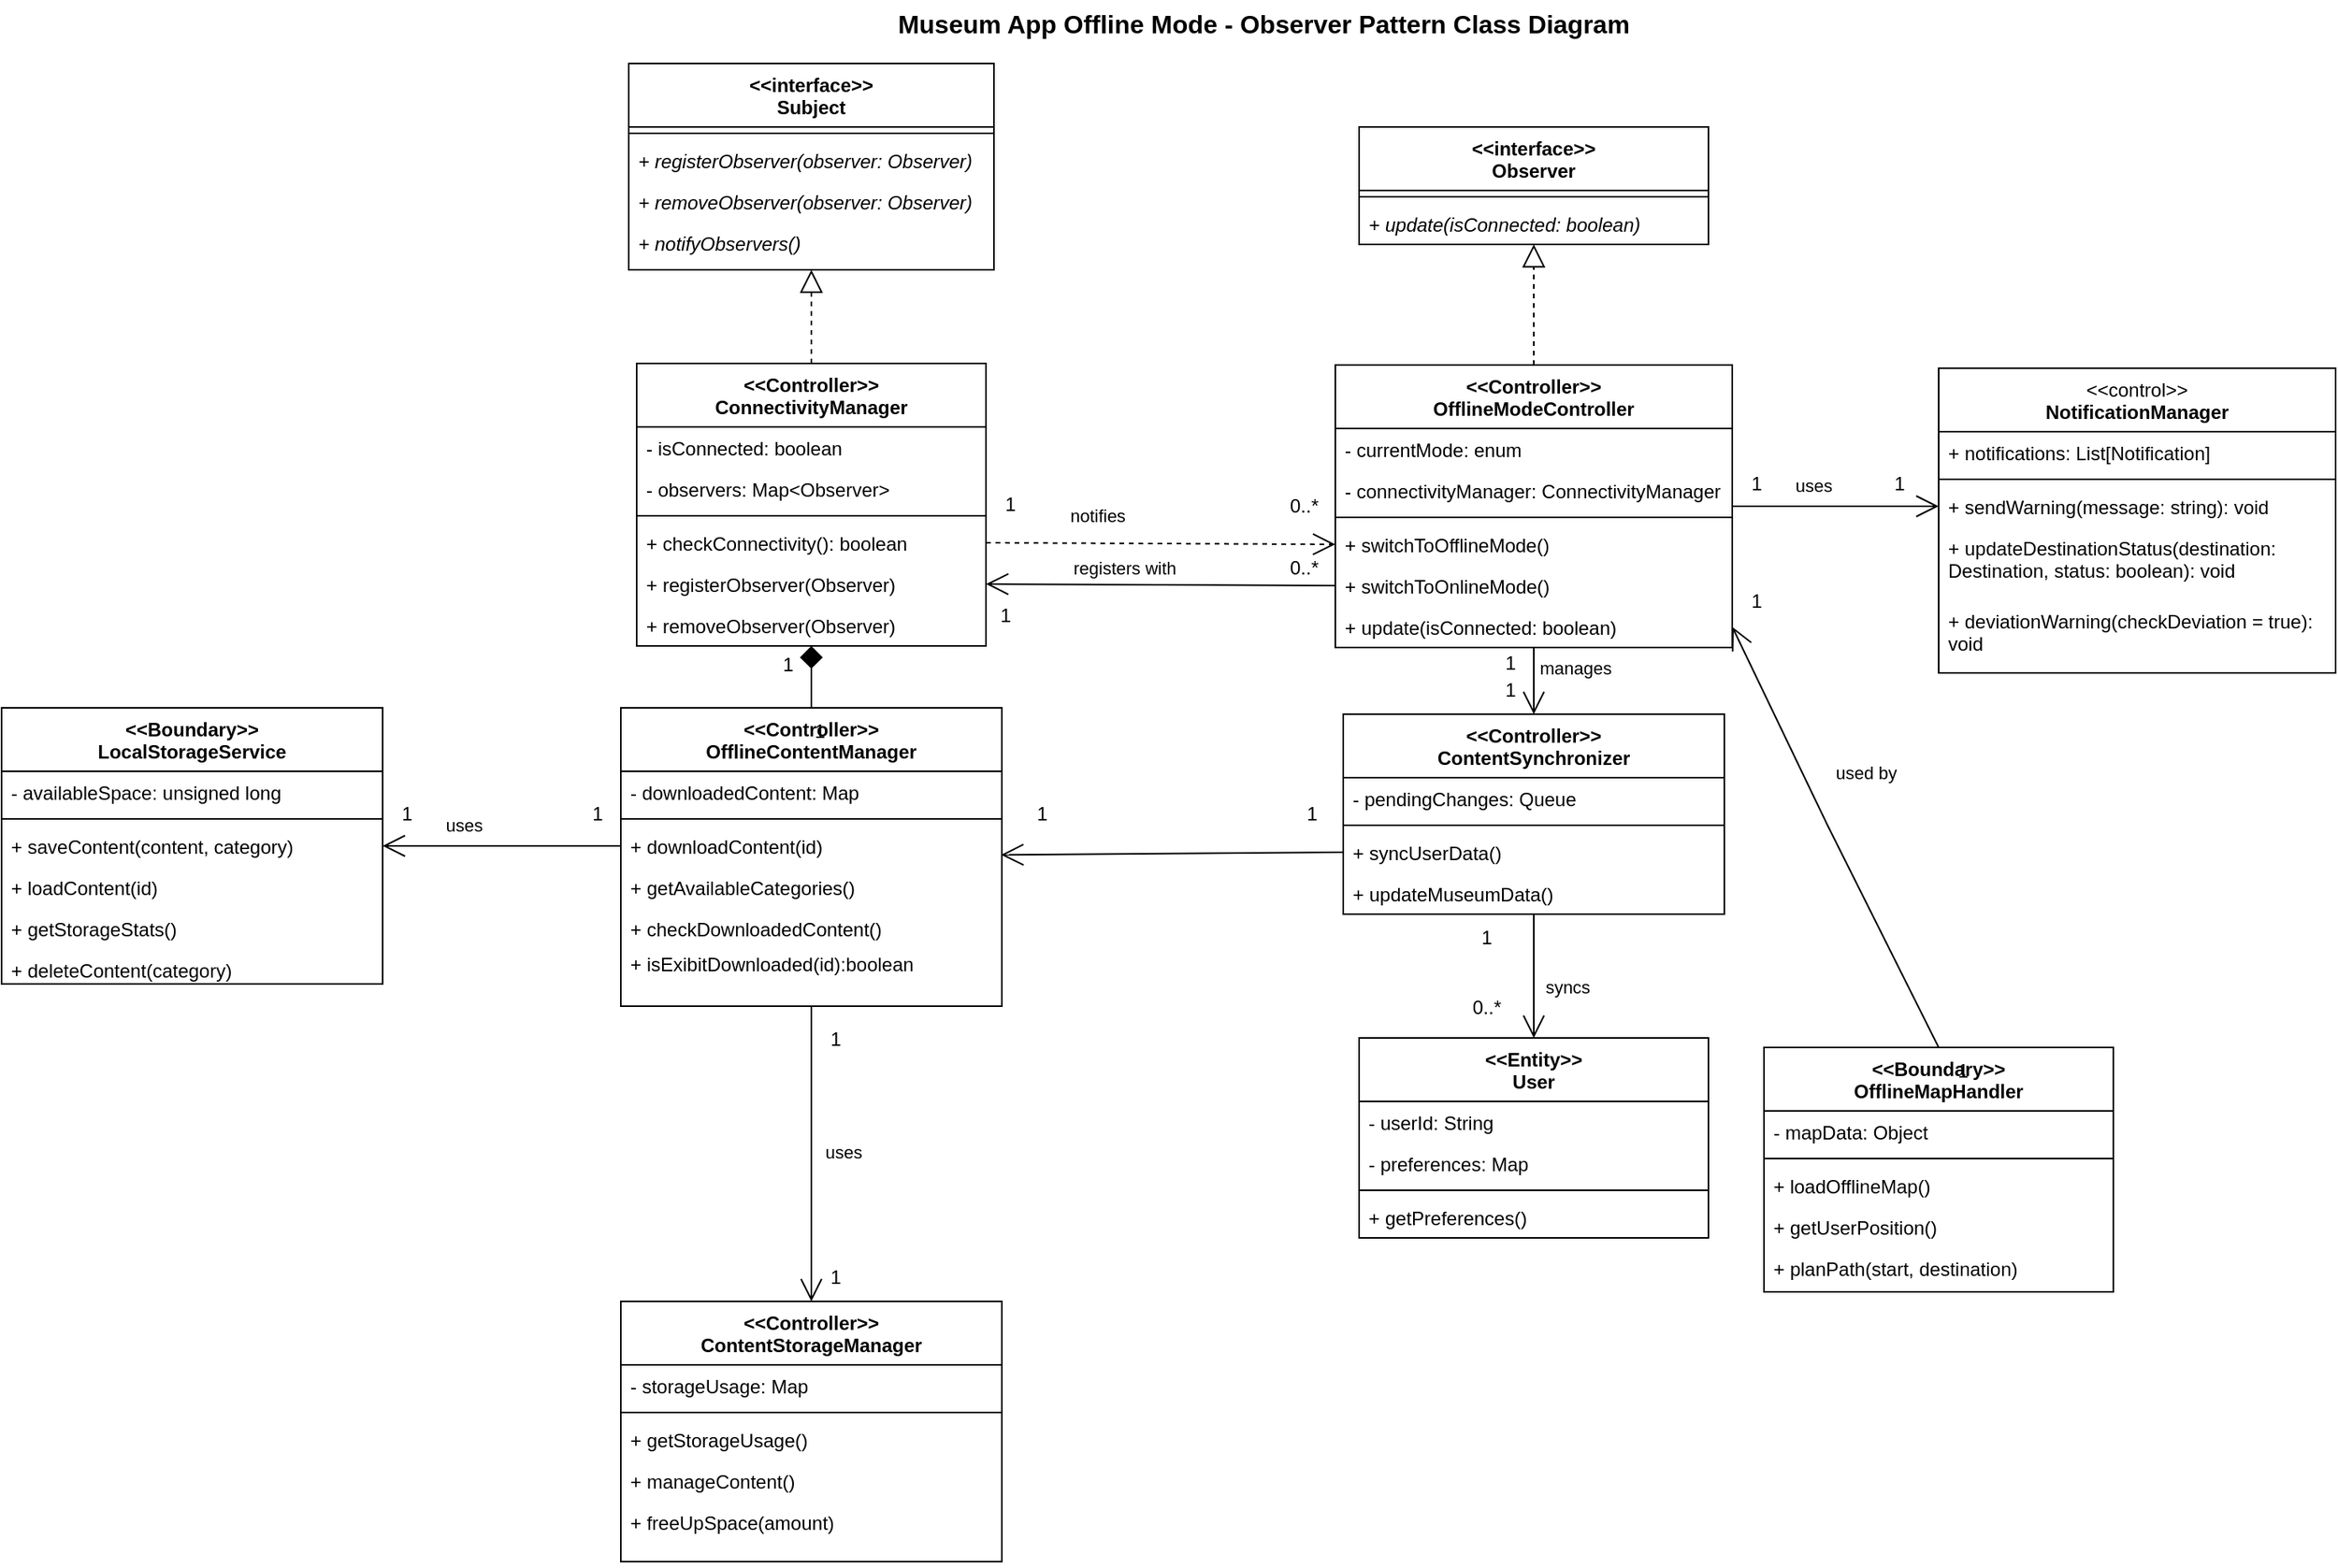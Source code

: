 <mxfile version="26.3.0">
  <diagram name="Class Diagram" id="KSTuHrOrOa2EzQPibKH0">
    <mxGraphModel dx="1998" dy="553" grid="1" gridSize="10" guides="1" tooltips="1" connect="1" arrows="1" fold="1" page="1" pageScale="1" pageWidth="850" pageHeight="1100" math="0" shadow="0">
      <root>
        <mxCell id="0" />
        <mxCell id="1" parent="0" />
        <mxCell id="z-32q3GTf2C1MFr4T_wQ-1" value="Museum App Offline Mode - Observer Pattern Class Diagram" style="text;html=1;strokeColor=none;fillColor=none;align=center;verticalAlign=middle;whiteSpace=wrap;rounded=0;fontSize=16;fontStyle=1" vertex="1" parent="1">
          <mxGeometry x="425" y="40" width="600" height="30" as="geometry" />
        </mxCell>
        <mxCell id="z-32q3GTf2C1MFr4T_wQ-2" value="&lt;&lt;interface&gt;&gt;&#xa;Subject" style="swimlane;fontStyle=1;align=center;verticalAlign=top;childLayout=stackLayout;horizontal=1;startSize=40;horizontalStack=0;resizeParent=1;resizeParentMax=0;resizeLast=0;collapsible=1;marginBottom=0;" vertex="1" parent="1">
          <mxGeometry x="325" y="80" width="230" height="130" as="geometry" />
        </mxCell>
        <mxCell id="z-32q3GTf2C1MFr4T_wQ-3" value="" style="line;strokeWidth=1;fillColor=none;align=left;verticalAlign=middle;spacingTop=-1;spacingLeft=3;spacingRight=3;rotatable=0;labelPosition=right;points=[];portConstraint=eastwest;strokeColor=inherit;" vertex="1" parent="z-32q3GTf2C1MFr4T_wQ-2">
          <mxGeometry y="40" width="230" height="8" as="geometry" />
        </mxCell>
        <mxCell id="z-32q3GTf2C1MFr4T_wQ-4" value="+ registerObserver(observer: Observer)" style="text;strokeColor=none;fillColor=none;align=left;verticalAlign=top;spacingLeft=4;spacingRight=4;overflow=hidden;rotatable=0;points=[[0,0.5],[1,0.5]];portConstraint=eastwest;fontStyle=2" vertex="1" parent="z-32q3GTf2C1MFr4T_wQ-2">
          <mxGeometry y="48" width="230" height="26" as="geometry" />
        </mxCell>
        <mxCell id="z-32q3GTf2C1MFr4T_wQ-5" value="+ removeObserver(observer: Observer)" style="text;strokeColor=none;fillColor=none;align=left;verticalAlign=top;spacingLeft=4;spacingRight=4;overflow=hidden;rotatable=0;points=[[0,0.5],[1,0.5]];portConstraint=eastwest;fontStyle=2" vertex="1" parent="z-32q3GTf2C1MFr4T_wQ-2">
          <mxGeometry y="74" width="230" height="26" as="geometry" />
        </mxCell>
        <mxCell id="z-32q3GTf2C1MFr4T_wQ-6" value="+ notifyObservers()" style="text;strokeColor=none;fillColor=none;align=left;verticalAlign=top;spacingLeft=4;spacingRight=4;overflow=hidden;rotatable=0;points=[[0,0.5],[1,0.5]];portConstraint=eastwest;fontStyle=2" vertex="1" parent="z-32q3GTf2C1MFr4T_wQ-2">
          <mxGeometry y="100" width="230" height="30" as="geometry" />
        </mxCell>
        <mxCell id="z-32q3GTf2C1MFr4T_wQ-7" value="&lt;&lt;interface&gt;&gt;&#xa;Observer" style="swimlane;fontStyle=1;align=center;verticalAlign=top;childLayout=stackLayout;horizontal=1;startSize=40;horizontalStack=0;resizeParent=1;resizeParentMax=0;resizeLast=0;collapsible=1;marginBottom=0;" vertex="1" parent="1">
          <mxGeometry x="785" y="120" width="220" height="74" as="geometry" />
        </mxCell>
        <mxCell id="z-32q3GTf2C1MFr4T_wQ-8" value="" style="line;strokeWidth=1;fillColor=none;align=left;verticalAlign=middle;spacingTop=-1;spacingLeft=3;spacingRight=3;rotatable=0;labelPosition=right;points=[];portConstraint=eastwest;strokeColor=inherit;" vertex="1" parent="z-32q3GTf2C1MFr4T_wQ-7">
          <mxGeometry y="40" width="220" height="8" as="geometry" />
        </mxCell>
        <mxCell id="z-32q3GTf2C1MFr4T_wQ-9" value="+ update(isConnected: boolean)" style="text;strokeColor=none;fillColor=none;align=left;verticalAlign=top;spacingLeft=4;spacingRight=4;overflow=hidden;rotatable=0;points=[[0,0.5],[1,0.5]];portConstraint=eastwest;fontStyle=2" vertex="1" parent="z-32q3GTf2C1MFr4T_wQ-7">
          <mxGeometry y="48" width="220" height="26" as="geometry" />
        </mxCell>
        <mxCell id="z-32q3GTf2C1MFr4T_wQ-10" value="&lt;&lt;Controller&gt;&gt;&#xa;ConnectivityManager" style="swimlane;fontStyle=1;align=center;verticalAlign=top;childLayout=stackLayout;horizontal=1;startSize=40;horizontalStack=0;resizeParent=1;resizeParentMax=0;resizeLast=0;collapsible=1;marginBottom=0;" vertex="1" parent="1">
          <mxGeometry x="330" y="269" width="220" height="178" as="geometry" />
        </mxCell>
        <mxCell id="z-32q3GTf2C1MFr4T_wQ-11" value="- isConnected: boolean" style="text;strokeColor=none;fillColor=none;align=left;verticalAlign=top;spacingLeft=4;spacingRight=4;overflow=hidden;rotatable=0;points=[[0,0.5],[1,0.5]];portConstraint=eastwest;" vertex="1" parent="z-32q3GTf2C1MFr4T_wQ-10">
          <mxGeometry y="40" width="220" height="26" as="geometry" />
        </mxCell>
        <mxCell id="z-32q3GTf2C1MFr4T_wQ-12" value="- observers: Map&lt;Observer&gt;" style="text;strokeColor=none;fillColor=none;align=left;verticalAlign=top;spacingLeft=4;spacingRight=4;overflow=hidden;rotatable=0;points=[[0,0.5],[1,0.5]];portConstraint=eastwest;" vertex="1" parent="z-32q3GTf2C1MFr4T_wQ-10">
          <mxGeometry y="66" width="220" height="26" as="geometry" />
        </mxCell>
        <mxCell id="z-32q3GTf2C1MFr4T_wQ-13" value="" style="line;strokeWidth=1;fillColor=none;align=left;verticalAlign=middle;spacingTop=-1;spacingLeft=3;spacingRight=3;rotatable=0;labelPosition=right;points=[];portConstraint=eastwest;strokeColor=inherit;" vertex="1" parent="z-32q3GTf2C1MFr4T_wQ-10">
          <mxGeometry y="92" width="220" height="8" as="geometry" />
        </mxCell>
        <mxCell id="z-32q3GTf2C1MFr4T_wQ-14" value="+ checkConnectivity(): boolean" style="text;strokeColor=none;fillColor=none;align=left;verticalAlign=top;spacingLeft=4;spacingRight=4;overflow=hidden;rotatable=0;points=[[0,0.5],[1,0.5]];portConstraint=eastwest;" vertex="1" parent="z-32q3GTf2C1MFr4T_wQ-10">
          <mxGeometry y="100" width="220" height="26" as="geometry" />
        </mxCell>
        <mxCell id="z-32q3GTf2C1MFr4T_wQ-15" value="+ registerObserver(Observer)" style="text;strokeColor=none;fillColor=none;align=left;verticalAlign=top;spacingLeft=4;spacingRight=4;overflow=hidden;rotatable=0;points=[[0,0.5],[1,0.5]];portConstraint=eastwest;" vertex="1" parent="z-32q3GTf2C1MFr4T_wQ-10">
          <mxGeometry y="126" width="220" height="26" as="geometry" />
        </mxCell>
        <mxCell id="z-32q3GTf2C1MFr4T_wQ-16" value="+ removeObserver(Observer)" style="text;strokeColor=none;fillColor=none;align=left;verticalAlign=top;spacingLeft=4;spacingRight=4;overflow=hidden;rotatable=0;points=[[0,0.5],[1,0.5]];portConstraint=eastwest;" vertex="1" parent="z-32q3GTf2C1MFr4T_wQ-10">
          <mxGeometry y="152" width="220" height="26" as="geometry" />
        </mxCell>
        <mxCell id="z-32q3GTf2C1MFr4T_wQ-17" value="&lt;&lt;Controller&gt;&gt;&#xa;OfflineModeController" style="swimlane;fontStyle=1;align=center;verticalAlign=top;childLayout=stackLayout;horizontal=1;startSize=40;horizontalStack=0;resizeParent=1;resizeParentMax=0;resizeLast=0;collapsible=1;marginBottom=0;" vertex="1" parent="1">
          <mxGeometry x="770" y="270" width="250" height="178" as="geometry" />
        </mxCell>
        <mxCell id="z-32q3GTf2C1MFr4T_wQ-18" value="- currentMode: enum" style="text;strokeColor=none;fillColor=none;align=left;verticalAlign=top;spacingLeft=4;spacingRight=4;overflow=hidden;rotatable=0;points=[[0,0.5],[1,0.5]];portConstraint=eastwest;" vertex="1" parent="z-32q3GTf2C1MFr4T_wQ-17">
          <mxGeometry y="40" width="250" height="26" as="geometry" />
        </mxCell>
        <mxCell id="z-32q3GTf2C1MFr4T_wQ-19" value="- connectivityManager: ConnectivityManager" style="text;strokeColor=none;fillColor=none;align=left;verticalAlign=top;spacingLeft=4;spacingRight=4;overflow=hidden;rotatable=0;points=[[0,0.5],[1,0.5]];portConstraint=eastwest;" vertex="1" parent="z-32q3GTf2C1MFr4T_wQ-17">
          <mxGeometry y="66" width="250" height="26" as="geometry" />
        </mxCell>
        <mxCell id="z-32q3GTf2C1MFr4T_wQ-20" value="" style="line;strokeWidth=1;fillColor=none;align=left;verticalAlign=middle;spacingTop=-1;spacingLeft=3;spacingRight=3;rotatable=0;labelPosition=right;points=[];portConstraint=eastwest;strokeColor=inherit;" vertex="1" parent="z-32q3GTf2C1MFr4T_wQ-17">
          <mxGeometry y="92" width="250" height="8" as="geometry" />
        </mxCell>
        <mxCell id="z-32q3GTf2C1MFr4T_wQ-21" value="+ switchToOfflineMode()" style="text;strokeColor=none;fillColor=none;align=left;verticalAlign=top;spacingLeft=4;spacingRight=4;overflow=hidden;rotatable=0;points=[[0,0.5],[1,0.5]];portConstraint=eastwest;" vertex="1" parent="z-32q3GTf2C1MFr4T_wQ-17">
          <mxGeometry y="100" width="250" height="26" as="geometry" />
        </mxCell>
        <mxCell id="z-32q3GTf2C1MFr4T_wQ-22" value="+ switchToOnlineMode()" style="text;strokeColor=none;fillColor=none;align=left;verticalAlign=top;spacingLeft=4;spacingRight=4;overflow=hidden;rotatable=0;points=[[0,0.5],[1,0.5]];portConstraint=eastwest;" vertex="1" parent="z-32q3GTf2C1MFr4T_wQ-17">
          <mxGeometry y="126" width="250" height="26" as="geometry" />
        </mxCell>
        <mxCell id="z-32q3GTf2C1MFr4T_wQ-23" value="+ update(isConnected: boolean)" style="text;strokeColor=none;fillColor=none;align=left;verticalAlign=top;spacingLeft=4;spacingRight=4;overflow=hidden;rotatable=0;points=[[0,0.5],[1,0.5]];portConstraint=eastwest;" vertex="1" parent="z-32q3GTf2C1MFr4T_wQ-17">
          <mxGeometry y="152" width="250" height="26" as="geometry" />
        </mxCell>
        <mxCell id="z-32q3GTf2C1MFr4T_wQ-24" value="&lt;&lt;Controller&gt;&gt;&#xa;OfflineContentManager" style="swimlane;fontStyle=1;align=center;verticalAlign=top;childLayout=stackLayout;horizontal=1;startSize=40;horizontalStack=0;resizeParent=1;resizeParentMax=0;resizeLast=0;collapsible=1;marginBottom=0;" vertex="1" parent="1">
          <mxGeometry x="320" y="486" width="240" height="188" as="geometry" />
        </mxCell>
        <mxCell id="z-32q3GTf2C1MFr4T_wQ-25" value="- downloadedContent: Map" style="text;strokeColor=none;fillColor=none;align=left;verticalAlign=top;spacingLeft=4;spacingRight=4;overflow=hidden;rotatable=0;points=[[0,0.5],[1,0.5]];portConstraint=eastwest;" vertex="1" parent="z-32q3GTf2C1MFr4T_wQ-24">
          <mxGeometry y="40" width="240" height="26" as="geometry" />
        </mxCell>
        <mxCell id="z-32q3GTf2C1MFr4T_wQ-26" value="" style="line;strokeWidth=1;fillColor=none;align=left;verticalAlign=middle;spacingTop=-1;spacingLeft=3;spacingRight=3;rotatable=0;labelPosition=right;points=[];portConstraint=eastwest;strokeColor=inherit;" vertex="1" parent="z-32q3GTf2C1MFr4T_wQ-24">
          <mxGeometry y="66" width="240" height="8" as="geometry" />
        </mxCell>
        <mxCell id="z-32q3GTf2C1MFr4T_wQ-27" value="+ downloadContent(id)&#xa;" style="text;strokeColor=none;fillColor=none;align=left;verticalAlign=top;spacingLeft=4;spacingRight=4;overflow=hidden;rotatable=0;points=[[0,0.5],[1,0.5]];portConstraint=eastwest;" vertex="1" parent="z-32q3GTf2C1MFr4T_wQ-24">
          <mxGeometry y="74" width="240" height="26" as="geometry" />
        </mxCell>
        <mxCell id="z-32q3GTf2C1MFr4T_wQ-28" value="+ getAvailableCategories()" style="text;strokeColor=none;fillColor=none;align=left;verticalAlign=top;spacingLeft=4;spacingRight=4;overflow=hidden;rotatable=0;points=[[0,0.5],[1,0.5]];portConstraint=eastwest;" vertex="1" parent="z-32q3GTf2C1MFr4T_wQ-24">
          <mxGeometry y="100" width="240" height="26" as="geometry" />
        </mxCell>
        <mxCell id="z-32q3GTf2C1MFr4T_wQ-30" value="+ checkDownloadedContent()" style="text;strokeColor=none;fillColor=none;align=left;verticalAlign=top;spacingLeft=4;spacingRight=4;overflow=hidden;rotatable=0;points=[[0,0.5],[1,0.5]];portConstraint=eastwest;" vertex="1" parent="z-32q3GTf2C1MFr4T_wQ-24">
          <mxGeometry y="126" width="240" height="22" as="geometry" />
        </mxCell>
        <mxCell id="z-32q3GTf2C1MFr4T_wQ-29" value="+ isExibitDownloaded(id):boolean" style="text;strokeColor=none;fillColor=none;align=left;verticalAlign=top;spacingLeft=4;spacingRight=4;overflow=hidden;rotatable=0;points=[[0,0.5],[1,0.5]];portConstraint=eastwest;" vertex="1" parent="z-32q3GTf2C1MFr4T_wQ-24">
          <mxGeometry y="148" width="240" height="40" as="geometry" />
        </mxCell>
        <mxCell id="z-32q3GTf2C1MFr4T_wQ-31" value="&lt;&lt;Controller&gt;&gt;&#xa;ContentSynchronizer" style="swimlane;fontStyle=1;align=center;verticalAlign=top;childLayout=stackLayout;horizontal=1;startSize=40;horizontalStack=0;resizeParent=1;resizeParentMax=0;resizeLast=0;collapsible=1;marginBottom=0;" vertex="1" parent="1">
          <mxGeometry x="775" y="490" width="240" height="126" as="geometry" />
        </mxCell>
        <mxCell id="z-32q3GTf2C1MFr4T_wQ-32" value="- pendingChanges: Queue" style="text;strokeColor=none;fillColor=none;align=left;verticalAlign=top;spacingLeft=4;spacingRight=4;overflow=hidden;rotatable=0;points=[[0,0.5],[1,0.5]];portConstraint=eastwest;" vertex="1" parent="z-32q3GTf2C1MFr4T_wQ-31">
          <mxGeometry y="40" width="240" height="26" as="geometry" />
        </mxCell>
        <mxCell id="z-32q3GTf2C1MFr4T_wQ-33" value="" style="line;strokeWidth=1;fillColor=none;align=left;verticalAlign=middle;spacingTop=-1;spacingLeft=3;spacingRight=3;rotatable=0;labelPosition=right;points=[];portConstraint=eastwest;strokeColor=inherit;" vertex="1" parent="z-32q3GTf2C1MFr4T_wQ-31">
          <mxGeometry y="66" width="240" height="8" as="geometry" />
        </mxCell>
        <mxCell id="z-32q3GTf2C1MFr4T_wQ-34" value="+ syncUserData()" style="text;strokeColor=none;fillColor=none;align=left;verticalAlign=top;spacingLeft=4;spacingRight=4;overflow=hidden;rotatable=0;points=[[0,0.5],[1,0.5]];portConstraint=eastwest;" vertex="1" parent="z-32q3GTf2C1MFr4T_wQ-31">
          <mxGeometry y="74" width="240" height="26" as="geometry" />
        </mxCell>
        <mxCell id="z-32q3GTf2C1MFr4T_wQ-35" value="+ updateMuseumData()" style="text;strokeColor=none;fillColor=none;align=left;verticalAlign=top;spacingLeft=4;spacingRight=4;overflow=hidden;rotatable=0;points=[[0,0.5],[1,0.5]];portConstraint=eastwest;" vertex="1" parent="z-32q3GTf2C1MFr4T_wQ-31">
          <mxGeometry y="100" width="240" height="26" as="geometry" />
        </mxCell>
        <mxCell id="z-32q3GTf2C1MFr4T_wQ-36" value="&lt;&lt;Boundary&gt;&gt;&#xa;LocalStorageService" style="swimlane;fontStyle=1;align=center;verticalAlign=top;childLayout=stackLayout;horizontal=1;startSize=40;horizontalStack=0;resizeParent=1;resizeParentMax=0;resizeLast=0;collapsible=1;marginBottom=0;" vertex="1" parent="1">
          <mxGeometry x="-70" y="486" width="240" height="174" as="geometry" />
        </mxCell>
        <mxCell id="z-32q3GTf2C1MFr4T_wQ-37" value="- availableSpace: unsigned long" style="text;strokeColor=none;fillColor=none;align=left;verticalAlign=top;spacingLeft=4;spacingRight=4;overflow=hidden;rotatable=0;points=[[0,0.5],[1,0.5]];portConstraint=eastwest;" vertex="1" parent="z-32q3GTf2C1MFr4T_wQ-36">
          <mxGeometry y="40" width="240" height="26" as="geometry" />
        </mxCell>
        <mxCell id="z-32q3GTf2C1MFr4T_wQ-38" value="" style="line;strokeWidth=1;fillColor=none;align=left;verticalAlign=middle;spacingTop=-1;spacingLeft=3;spacingRight=3;rotatable=0;labelPosition=right;points=[];portConstraint=eastwest;strokeColor=inherit;" vertex="1" parent="z-32q3GTf2C1MFr4T_wQ-36">
          <mxGeometry y="66" width="240" height="8" as="geometry" />
        </mxCell>
        <mxCell id="z-32q3GTf2C1MFr4T_wQ-39" value="+ saveContent(content, category)" style="text;strokeColor=none;fillColor=none;align=left;verticalAlign=top;spacingLeft=4;spacingRight=4;overflow=hidden;rotatable=0;points=[[0,0.5],[1,0.5]];portConstraint=eastwest;" vertex="1" parent="z-32q3GTf2C1MFr4T_wQ-36">
          <mxGeometry y="74" width="240" height="26" as="geometry" />
        </mxCell>
        <mxCell id="z-32q3GTf2C1MFr4T_wQ-40" value="+ loadContent(id)" style="text;strokeColor=none;fillColor=none;align=left;verticalAlign=top;spacingLeft=4;spacingRight=4;overflow=hidden;rotatable=0;points=[[0,0.5],[1,0.5]];portConstraint=eastwest;" vertex="1" parent="z-32q3GTf2C1MFr4T_wQ-36">
          <mxGeometry y="100" width="240" height="26" as="geometry" />
        </mxCell>
        <mxCell id="z-32q3GTf2C1MFr4T_wQ-41" value="+ getStorageStats()" style="text;strokeColor=none;fillColor=none;align=left;verticalAlign=top;spacingLeft=4;spacingRight=4;overflow=hidden;rotatable=0;points=[[0,0.5],[1,0.5]];portConstraint=eastwest;" vertex="1" parent="z-32q3GTf2C1MFr4T_wQ-36">
          <mxGeometry y="126" width="240" height="26" as="geometry" />
        </mxCell>
        <mxCell id="z-32q3GTf2C1MFr4T_wQ-42" value="+ deleteContent(category)" style="text;strokeColor=none;fillColor=none;align=left;verticalAlign=top;spacingLeft=4;spacingRight=4;overflow=hidden;rotatable=0;points=[[0,0.5],[1,0.5]];portConstraint=eastwest;" vertex="1" parent="z-32q3GTf2C1MFr4T_wQ-36">
          <mxGeometry y="152" width="240" height="22" as="geometry" />
        </mxCell>
        <mxCell id="z-32q3GTf2C1MFr4T_wQ-49" value="&lt;&lt;Boundary&gt;&gt;&#xa;OfflineMapHandler" style="swimlane;fontStyle=1;align=center;verticalAlign=top;childLayout=stackLayout;horizontal=1;startSize=40;horizontalStack=0;resizeParent=1;resizeParentMax=0;resizeLast=0;collapsible=1;marginBottom=0;" vertex="1" parent="1">
          <mxGeometry x="1040" y="700" width="220" height="154" as="geometry" />
        </mxCell>
        <mxCell id="z-32q3GTf2C1MFr4T_wQ-50" value="- mapData: Object" style="text;strokeColor=none;fillColor=none;align=left;verticalAlign=top;spacingLeft=4;spacingRight=4;overflow=hidden;rotatable=0;points=[[0,0.5],[1,0.5]];portConstraint=eastwest;" vertex="1" parent="z-32q3GTf2C1MFr4T_wQ-49">
          <mxGeometry y="40" width="220" height="26" as="geometry" />
        </mxCell>
        <mxCell id="z-32q3GTf2C1MFr4T_wQ-51" value="" style="line;strokeWidth=1;fillColor=none;align=left;verticalAlign=middle;spacingTop=-1;spacingLeft=3;spacingRight=3;rotatable=0;labelPosition=right;points=[];portConstraint=eastwest;strokeColor=inherit;" vertex="1" parent="z-32q3GTf2C1MFr4T_wQ-49">
          <mxGeometry y="66" width="220" height="8" as="geometry" />
        </mxCell>
        <mxCell id="z-32q3GTf2C1MFr4T_wQ-52" value="+ loadOfflineMap()" style="text;strokeColor=none;fillColor=none;align=left;verticalAlign=top;spacingLeft=4;spacingRight=4;overflow=hidden;rotatable=0;points=[[0,0.5],[1,0.5]];portConstraint=eastwest;" vertex="1" parent="z-32q3GTf2C1MFr4T_wQ-49">
          <mxGeometry y="74" width="220" height="26" as="geometry" />
        </mxCell>
        <mxCell id="z-32q3GTf2C1MFr4T_wQ-53" value="+ getUserPosition()" style="text;strokeColor=none;fillColor=none;align=left;verticalAlign=top;spacingLeft=4;spacingRight=4;overflow=hidden;rotatable=0;points=[[0,0.5],[1,0.5]];portConstraint=eastwest;" vertex="1" parent="z-32q3GTf2C1MFr4T_wQ-49">
          <mxGeometry y="100" width="220" height="26" as="geometry" />
        </mxCell>
        <mxCell id="z-32q3GTf2C1MFr4T_wQ-54" value="+ planPath(start, destination)" style="text;strokeColor=none;fillColor=none;align=left;verticalAlign=top;spacingLeft=4;spacingRight=4;overflow=hidden;rotatable=0;points=[[0,0.5],[1,0.5]];portConstraint=eastwest;" vertex="1" parent="z-32q3GTf2C1MFr4T_wQ-49">
          <mxGeometry y="126" width="220" height="28" as="geometry" />
        </mxCell>
        <mxCell id="z-32q3GTf2C1MFr4T_wQ-55" value="&lt;&lt;Controller&gt;&gt;&#xa;ContentStorageManager" style="swimlane;fontStyle=1;align=center;verticalAlign=top;childLayout=stackLayout;horizontal=1;startSize=40;horizontalStack=0;resizeParent=1;resizeParentMax=0;resizeLast=0;collapsible=1;marginBottom=0;" vertex="1" parent="1">
          <mxGeometry x="320" y="860" width="240" height="164" as="geometry" />
        </mxCell>
        <mxCell id="z-32q3GTf2C1MFr4T_wQ-56" value="- storageUsage: Map" style="text;strokeColor=none;fillColor=none;align=left;verticalAlign=top;spacingLeft=4;spacingRight=4;overflow=hidden;rotatable=0;points=[[0,0.5],[1,0.5]];portConstraint=eastwest;" vertex="1" parent="z-32q3GTf2C1MFr4T_wQ-55">
          <mxGeometry y="40" width="240" height="26" as="geometry" />
        </mxCell>
        <mxCell id="z-32q3GTf2C1MFr4T_wQ-57" value="" style="line;strokeWidth=1;fillColor=none;align=left;verticalAlign=middle;spacingTop=-1;spacingLeft=3;spacingRight=3;rotatable=0;labelPosition=right;points=[];portConstraint=eastwest;strokeColor=inherit;" vertex="1" parent="z-32q3GTf2C1MFr4T_wQ-55">
          <mxGeometry y="66" width="240" height="8" as="geometry" />
        </mxCell>
        <mxCell id="z-32q3GTf2C1MFr4T_wQ-58" value="+ getStorageUsage()" style="text;strokeColor=none;fillColor=none;align=left;verticalAlign=top;spacingLeft=4;spacingRight=4;overflow=hidden;rotatable=0;points=[[0,0.5],[1,0.5]];portConstraint=eastwest;" vertex="1" parent="z-32q3GTf2C1MFr4T_wQ-55">
          <mxGeometry y="74" width="240" height="26" as="geometry" />
        </mxCell>
        <mxCell id="z-32q3GTf2C1MFr4T_wQ-59" value="+ manageContent()" style="text;strokeColor=none;fillColor=none;align=left;verticalAlign=top;spacingLeft=4;spacingRight=4;overflow=hidden;rotatable=0;points=[[0,0.5],[1,0.5]];portConstraint=eastwest;" vertex="1" parent="z-32q3GTf2C1MFr4T_wQ-55">
          <mxGeometry y="100" width="240" height="26" as="geometry" />
        </mxCell>
        <mxCell id="z-32q3GTf2C1MFr4T_wQ-60" value="+ freeUpSpace(amount)" style="text;strokeColor=none;fillColor=none;align=left;verticalAlign=top;spacingLeft=4;spacingRight=4;overflow=hidden;rotatable=0;points=[[0,0.5],[1,0.5]];portConstraint=eastwest;" vertex="1" parent="z-32q3GTf2C1MFr4T_wQ-55">
          <mxGeometry y="126" width="240" height="38" as="geometry" />
        </mxCell>
        <mxCell id="z-32q3GTf2C1MFr4T_wQ-61" value="&lt;&lt;Entity&gt;&gt;&#xa;User" style="swimlane;fontStyle=1;align=center;verticalAlign=top;childLayout=stackLayout;horizontal=1;startSize=40;horizontalStack=0;resizeParent=1;resizeParentMax=0;resizeLast=0;collapsible=1;marginBottom=0;" vertex="1" parent="1">
          <mxGeometry x="785" y="694" width="220" height="126" as="geometry" />
        </mxCell>
        <mxCell id="z-32q3GTf2C1MFr4T_wQ-62" value="- userId: String" style="text;strokeColor=none;fillColor=none;align=left;verticalAlign=top;spacingLeft=4;spacingRight=4;overflow=hidden;rotatable=0;points=[[0,0.5],[1,0.5]];portConstraint=eastwest;" vertex="1" parent="z-32q3GTf2C1MFr4T_wQ-61">
          <mxGeometry y="40" width="220" height="26" as="geometry" />
        </mxCell>
        <mxCell id="z-32q3GTf2C1MFr4T_wQ-63" value="- preferences: Map" style="text;strokeColor=none;fillColor=none;align=left;verticalAlign=top;spacingLeft=4;spacingRight=4;overflow=hidden;rotatable=0;points=[[0,0.5],[1,0.5]];portConstraint=eastwest;" vertex="1" parent="z-32q3GTf2C1MFr4T_wQ-61">
          <mxGeometry y="66" width="220" height="26" as="geometry" />
        </mxCell>
        <mxCell id="z-32q3GTf2C1MFr4T_wQ-64" value="" style="line;strokeWidth=1;fillColor=none;align=left;verticalAlign=middle;spacingTop=-1;spacingLeft=3;spacingRight=3;rotatable=0;labelPosition=right;points=[];portConstraint=eastwest;strokeColor=inherit;" vertex="1" parent="z-32q3GTf2C1MFr4T_wQ-61">
          <mxGeometry y="92" width="220" height="8" as="geometry" />
        </mxCell>
        <mxCell id="z-32q3GTf2C1MFr4T_wQ-65" value="+ getPreferences()" style="text;strokeColor=none;fillColor=none;align=left;verticalAlign=top;spacingLeft=4;spacingRight=4;overflow=hidden;rotatable=0;points=[[0,0.5],[1,0.5]];portConstraint=eastwest;" vertex="1" parent="z-32q3GTf2C1MFr4T_wQ-61">
          <mxGeometry y="100" width="220" height="26" as="geometry" />
        </mxCell>
        <mxCell id="z-32q3GTf2C1MFr4T_wQ-66" value="" style="endArrow=block;dashed=1;endFill=0;endSize=12;html=1;rounded=0;exitX=0.5;exitY=0;exitDx=0;exitDy=0;entryX=0.5;entryY=1;entryDx=0;entryDy=0;" edge="1" parent="1" source="z-32q3GTf2C1MFr4T_wQ-10" target="z-32q3GTf2C1MFr4T_wQ-2">
          <mxGeometry width="160" relative="1" as="geometry">
            <mxPoint x="510" y="420" as="sourcePoint" />
            <mxPoint x="670" y="420" as="targetPoint" />
          </mxGeometry>
        </mxCell>
        <mxCell id="z-32q3GTf2C1MFr4T_wQ-67" value="" style="endArrow=block;dashed=1;endFill=0;endSize=12;html=1;rounded=0;exitX=0.5;exitY=0;exitDx=0;exitDy=0;entryX=0.5;entryY=1;entryDx=0;entryDy=0;" edge="1" parent="1" source="z-32q3GTf2C1MFr4T_wQ-17" target="z-32q3GTf2C1MFr4T_wQ-7">
          <mxGeometry width="160" relative="1" as="geometry">
            <mxPoint x="510" y="420" as="sourcePoint" />
            <mxPoint x="670" y="420" as="targetPoint" />
          </mxGeometry>
        </mxCell>
        <mxCell id="z-32q3GTf2C1MFr4T_wQ-68" value="" style="endArrow=open;endSize=12;dashed=1;html=1;rounded=0;exitX=1;exitY=0.5;exitDx=0;exitDy=0;entryX=0;entryY=0.5;entryDx=0;entryDy=0;" edge="1" parent="1" source="z-32q3GTf2C1MFr4T_wQ-14" target="z-32q3GTf2C1MFr4T_wQ-21">
          <mxGeometry width="160" relative="1" as="geometry">
            <mxPoint x="510" y="420" as="sourcePoint" />
            <mxPoint x="670" y="420" as="targetPoint" />
          </mxGeometry>
        </mxCell>
        <mxCell id="z-32q3GTf2C1MFr4T_wQ-69" value="notifies" style="edgeLabel;html=1;align=center;verticalAlign=middle;resizable=0;points=[];" vertex="1" connectable="0" parent="z-32q3GTf2C1MFr4T_wQ-68">
          <mxGeometry x="0.3" y="1" relative="1" as="geometry">
            <mxPoint x="-73" y="-17" as="offset" />
          </mxGeometry>
        </mxCell>
        <mxCell id="z-32q3GTf2C1MFr4T_wQ-70" value="1" style="text;html=1;align=center;verticalAlign=middle;resizable=0;points=[];autosize=1;strokeColor=none;fillColor=none;" vertex="1" parent="1">
          <mxGeometry x="550" y="343" width="30" height="30" as="geometry" />
        </mxCell>
        <mxCell id="z-32q3GTf2C1MFr4T_wQ-71" value="0..*" style="text;html=1;align=center;verticalAlign=middle;resizable=0;points=[];autosize=1;strokeColor=none;fillColor=none;" vertex="1" parent="1">
          <mxGeometry x="730" y="344" width="40" height="30" as="geometry" />
        </mxCell>
        <mxCell id="z-32q3GTf2C1MFr4T_wQ-72" value="" style="endArrow=open;endSize=12;html=1;rounded=0;exitX=1;exitY=0.5;exitDx=0;exitDy=0;entryX=0;entryY=0.5;entryDx=0;entryDy=0;" edge="1" parent="1" source="z-32q3GTf2C1MFr4T_wQ-17" target="z-32q3GTf2C1MFr4T_wQ-109">
          <mxGeometry width="160" relative="1" as="geometry">
            <mxPoint x="510" y="420" as="sourcePoint" />
            <mxPoint x="1120" y="397" as="targetPoint" />
          </mxGeometry>
        </mxCell>
        <mxCell id="z-32q3GTf2C1MFr4T_wQ-73" value="uses" style="edgeLabel;html=1;align=center;verticalAlign=middle;resizable=0;points=[];" vertex="1" connectable="0" parent="z-32q3GTf2C1MFr4T_wQ-72">
          <mxGeometry x="0.3" y="1" relative="1" as="geometry">
            <mxPoint x="-34" y="-12" as="offset" />
          </mxGeometry>
        </mxCell>
        <mxCell id="z-32q3GTf2C1MFr4T_wQ-74" value="1" style="text;html=1;align=center;verticalAlign=middle;resizable=0;points=[];autosize=1;strokeColor=none;fillColor=none;" vertex="1" parent="1">
          <mxGeometry x="1020" y="330" width="30" height="30" as="geometry" />
        </mxCell>
        <mxCell id="z-32q3GTf2C1MFr4T_wQ-75" value="1" style="text;html=1;align=center;verticalAlign=middle;resizable=0;points=[];autosize=1;strokeColor=none;fillColor=none;" vertex="1" parent="1">
          <mxGeometry x="1110" y="330" width="30" height="30" as="geometry" />
        </mxCell>
        <mxCell id="z-32q3GTf2C1MFr4T_wQ-76" value="" style="endArrow=open;endSize=12;html=1;rounded=0;exitX=0.5;exitY=1;exitDx=0;exitDy=0;entryX=0.5;entryY=0;entryDx=0;entryDy=0;" edge="1" parent="1" source="z-32q3GTf2C1MFr4T_wQ-17" target="z-32q3GTf2C1MFr4T_wQ-31">
          <mxGeometry width="160" relative="1" as="geometry">
            <mxPoint x="510" y="420" as="sourcePoint" />
            <mxPoint x="670" y="420" as="targetPoint" />
          </mxGeometry>
        </mxCell>
        <mxCell id="z-32q3GTf2C1MFr4T_wQ-77" value="manages" style="edgeLabel;html=1;align=center;verticalAlign=middle;resizable=0;points=[];" vertex="1" connectable="0" parent="z-32q3GTf2C1MFr4T_wQ-76">
          <mxGeometry x="0.3" y="1" relative="1" as="geometry">
            <mxPoint x="25" y="-15" as="offset" />
          </mxGeometry>
        </mxCell>
        <mxCell id="z-32q3GTf2C1MFr4T_wQ-78" value="1" style="text;html=1;align=center;verticalAlign=middle;resizable=0;points=[];autosize=1;strokeColor=none;fillColor=none;" vertex="1" parent="1">
          <mxGeometry x="865" y="443" width="30" height="30" as="geometry" />
        </mxCell>
        <mxCell id="z-32q3GTf2C1MFr4T_wQ-79" value="1" style="text;html=1;align=center;verticalAlign=middle;resizable=0;points=[];autosize=1;strokeColor=none;fillColor=none;" vertex="1" parent="1">
          <mxGeometry x="865" y="460" width="30" height="30" as="geometry" />
        </mxCell>
        <mxCell id="z-32q3GTf2C1MFr4T_wQ-80" value="" style="endArrow=open;endSize=12;html=1;rounded=0;exitX=0;exitY=0.5;exitDx=0;exitDy=0;entryX=1;entryY=0.5;entryDx=0;entryDy=0;" edge="1" parent="1" source="z-32q3GTf2C1MFr4T_wQ-22" target="z-32q3GTf2C1MFr4T_wQ-15">
          <mxGeometry width="160" relative="1" as="geometry">
            <mxPoint x="510" y="420" as="sourcePoint" />
            <mxPoint x="670" y="420" as="targetPoint" />
          </mxGeometry>
        </mxCell>
        <mxCell id="z-32q3GTf2C1MFr4T_wQ-81" value="registers with" style="edgeLabel;html=1;align=center;verticalAlign=middle;resizable=0;points=[];" vertex="1" connectable="0" parent="z-32q3GTf2C1MFr4T_wQ-80">
          <mxGeometry x="0.3" y="1" relative="1" as="geometry">
            <mxPoint x="10" y="-12" as="offset" />
          </mxGeometry>
        </mxCell>
        <mxCell id="z-32q3GTf2C1MFr4T_wQ-82" value="0..*" style="text;html=1;align=center;verticalAlign=middle;resizable=0;points=[];autosize=1;strokeColor=none;fillColor=none;" vertex="1" parent="1">
          <mxGeometry x="730" y="383" width="40" height="30" as="geometry" />
        </mxCell>
        <mxCell id="z-32q3GTf2C1MFr4T_wQ-83" value="1" style="text;html=1;align=center;verticalAlign=middle;resizable=0;points=[];autosize=1;strokeColor=none;fillColor=none;" vertex="1" parent="1">
          <mxGeometry x="547" y="413" width="30" height="30" as="geometry" />
        </mxCell>
        <mxCell id="z-32q3GTf2C1MFr4T_wQ-84" value="" style="endArrow=diamond;endFill=1;endSize=12;html=1;rounded=0;exitX=0.5;exitY=0;exitDx=0;exitDy=0;entryX=0.5;entryY=1;entryDx=0;entryDy=0;" edge="1" parent="1" source="z-32q3GTf2C1MFr4T_wQ-24" target="z-32q3GTf2C1MFr4T_wQ-10">
          <mxGeometry width="160" relative="1" as="geometry">
            <mxPoint x="510" y="420" as="sourcePoint" />
            <mxPoint x="670" y="420" as="targetPoint" />
          </mxGeometry>
        </mxCell>
        <mxCell id="z-32q3GTf2C1MFr4T_wQ-86" value="1" style="text;html=1;align=center;verticalAlign=middle;resizable=0;points=[];autosize=1;strokeColor=none;fillColor=none;" vertex="1" parent="1">
          <mxGeometry x="430" y="486" width="30" height="30" as="geometry" />
        </mxCell>
        <mxCell id="z-32q3GTf2C1MFr4T_wQ-87" value="" style="endArrow=open;endSize=12;html=1;rounded=0;exitX=0;exitY=0.5;exitDx=0;exitDy=0;entryX=1;entryY=0.5;entryDx=0;entryDy=0;" edge="1" parent="1" source="z-32q3GTf2C1MFr4T_wQ-27" target="z-32q3GTf2C1MFr4T_wQ-39">
          <mxGeometry width="160" relative="1" as="geometry">
            <mxPoint x="510" y="420" as="sourcePoint" />
            <mxPoint x="670" y="420" as="targetPoint" />
          </mxGeometry>
        </mxCell>
        <mxCell id="z-32q3GTf2C1MFr4T_wQ-88" value="uses" style="edgeLabel;html=1;align=center;verticalAlign=middle;resizable=0;points=[];" vertex="1" connectable="0" parent="z-32q3GTf2C1MFr4T_wQ-87">
          <mxGeometry x="0.3" y="1" relative="1" as="geometry">
            <mxPoint x="-2" y="-14" as="offset" />
          </mxGeometry>
        </mxCell>
        <mxCell id="z-32q3GTf2C1MFr4T_wQ-89" value="1" style="text;html=1;align=center;verticalAlign=middle;resizable=0;points=[];autosize=1;strokeColor=none;fillColor=none;" vertex="1" parent="1">
          <mxGeometry x="170" y="538" width="30" height="30" as="geometry" />
        </mxCell>
        <mxCell id="z-32q3GTf2C1MFr4T_wQ-90" value="1" style="text;html=1;align=center;verticalAlign=middle;resizable=0;points=[];autosize=1;strokeColor=none;fillColor=none;" vertex="1" parent="1">
          <mxGeometry x="290" y="538" width="30" height="30" as="geometry" />
        </mxCell>
        <mxCell id="z-32q3GTf2C1MFr4T_wQ-91" value="" style="endArrow=open;endSize=12;html=1;rounded=0;exitX=0.5;exitY=1;exitDx=0;exitDy=0;entryX=0.5;entryY=0;entryDx=0;entryDy=0;" edge="1" parent="1" source="z-32q3GTf2C1MFr4T_wQ-24" target="z-32q3GTf2C1MFr4T_wQ-55">
          <mxGeometry width="160" relative="1" as="geometry">
            <mxPoint x="510" y="420" as="sourcePoint" />
            <mxPoint x="670" y="420" as="targetPoint" />
          </mxGeometry>
        </mxCell>
        <mxCell id="z-32q3GTf2C1MFr4T_wQ-92" value="uses" style="edgeLabel;html=1;align=center;verticalAlign=middle;resizable=0;points=[];" vertex="1" connectable="0" parent="z-32q3GTf2C1MFr4T_wQ-91">
          <mxGeometry x="0.3" y="1" relative="1" as="geometry">
            <mxPoint x="19" y="-29" as="offset" />
          </mxGeometry>
        </mxCell>
        <mxCell id="z-32q3GTf2C1MFr4T_wQ-94" value="1" style="text;html=1;align=center;verticalAlign=middle;resizable=0;points=[];autosize=1;strokeColor=none;fillColor=none;" vertex="1" parent="1">
          <mxGeometry x="440" y="830" width="30" height="30" as="geometry" />
        </mxCell>
        <mxCell id="z-32q3GTf2C1MFr4T_wQ-95" value="" style="endArrow=open;endSize=12;html=1;rounded=0;exitX=0;exitY=0.5;exitDx=0;exitDy=0;entryX=0.998;entryY=0.718;entryDx=0;entryDy=0;entryPerimeter=0;" edge="1" parent="1" source="z-32q3GTf2C1MFr4T_wQ-34" target="z-32q3GTf2C1MFr4T_wQ-27">
          <mxGeometry width="160" relative="1" as="geometry">
            <mxPoint x="510" y="580" as="sourcePoint" />
            <mxPoint x="561" y="573" as="targetPoint" />
          </mxGeometry>
        </mxCell>
        <mxCell id="z-32q3GTf2C1MFr4T_wQ-96" value="1" style="text;html=1;align=center;verticalAlign=middle;resizable=0;points=[];autosize=1;strokeColor=none;fillColor=none;" vertex="1" parent="1">
          <mxGeometry x="570" y="538" width="30" height="30" as="geometry" />
        </mxCell>
        <mxCell id="z-32q3GTf2C1MFr4T_wQ-97" value="1" style="text;html=1;align=center;verticalAlign=middle;resizable=0;points=[];autosize=1;strokeColor=none;fillColor=none;" vertex="1" parent="1">
          <mxGeometry x="740" y="538" width="30" height="30" as="geometry" />
        </mxCell>
        <mxCell id="z-32q3GTf2C1MFr4T_wQ-98" value="" style="endArrow=open;endSize=12;html=1;rounded=0;exitX=0.5;exitY=1;exitDx=0;exitDy=0;entryX=0.5;entryY=0;entryDx=0;entryDy=0;" edge="1" parent="1" source="z-32q3GTf2C1MFr4T_wQ-31" target="z-32q3GTf2C1MFr4T_wQ-61">
          <mxGeometry width="160" relative="1" as="geometry">
            <mxPoint x="510" y="580" as="sourcePoint" />
            <mxPoint x="670" y="580" as="targetPoint" />
          </mxGeometry>
        </mxCell>
        <mxCell id="z-32q3GTf2C1MFr4T_wQ-99" value="syncs" style="edgeLabel;html=1;align=center;verticalAlign=middle;resizable=0;points=[];" vertex="1" connectable="0" parent="z-32q3GTf2C1MFr4T_wQ-98">
          <mxGeometry x="0.3" y="1" relative="1" as="geometry">
            <mxPoint x="20" y="-5" as="offset" />
          </mxGeometry>
        </mxCell>
        <mxCell id="z-32q3GTf2C1MFr4T_wQ-100" value="1" style="text;html=1;align=center;verticalAlign=middle;resizable=0;points=[];autosize=1;strokeColor=none;fillColor=none;" vertex="1" parent="1">
          <mxGeometry x="850" y="616" width="30" height="30" as="geometry" />
        </mxCell>
        <mxCell id="z-32q3GTf2C1MFr4T_wQ-101" value="0..*" style="text;html=1;align=center;verticalAlign=middle;resizable=0;points=[];autosize=1;strokeColor=none;fillColor=none;" vertex="1" parent="1">
          <mxGeometry x="845" y="660" width="40" height="30" as="geometry" />
        </mxCell>
        <mxCell id="z-32q3GTf2C1MFr4T_wQ-102" value="" style="endArrow=open;endSize=12;html=1;rounded=0;exitX=0.5;exitY=0;exitDx=0;exitDy=0;entryX=1;entryY=0.5;entryDx=0;entryDy=0;" edge="1" parent="1" source="z-32q3GTf2C1MFr4T_wQ-49" target="z-32q3GTf2C1MFr4T_wQ-23">
          <mxGeometry width="160" relative="1" as="geometry">
            <mxPoint x="510" y="580" as="sourcePoint" />
            <mxPoint x="670" y="580" as="targetPoint" />
            <Array as="points">
              <mxPoint x="1080" y="560" />
            </Array>
          </mxGeometry>
        </mxCell>
        <mxCell id="z-32q3GTf2C1MFr4T_wQ-103" value="used by" style="edgeLabel;html=1;align=center;verticalAlign=middle;resizable=0;points=[];" vertex="1" connectable="0" parent="z-32q3GTf2C1MFr4T_wQ-102">
          <mxGeometry x="0.3" y="1" relative="1" as="geometry">
            <mxPoint x="40" y="-2" as="offset" />
          </mxGeometry>
        </mxCell>
        <mxCell id="z-32q3GTf2C1MFr4T_wQ-104" value="1" style="text;html=1;align=center;verticalAlign=middle;resizable=0;points=[];autosize=1;strokeColor=none;fillColor=none;" vertex="1" parent="1">
          <mxGeometry x="1150" y="700" width="30" height="30" as="geometry" />
        </mxCell>
        <mxCell id="z-32q3GTf2C1MFr4T_wQ-105" value="1" style="text;html=1;align=center;verticalAlign=middle;resizable=0;points=[];autosize=1;strokeColor=none;fillColor=none;" vertex="1" parent="1">
          <mxGeometry x="1020" y="404" width="30" height="30" as="geometry" />
        </mxCell>
        <mxCell id="z-32q3GTf2C1MFr4T_wQ-106" value="&lt;div&gt;&lt;span style=&quot;font-weight: normal;&quot;&gt;&amp;lt;&amp;lt;control&amp;gt;&amp;gt;&lt;/span&gt;&lt;/div&gt;NotificationManager" style="swimlane;fontStyle=1;align=center;verticalAlign=top;childLayout=stackLayout;horizontal=1;startSize=40;horizontalStack=0;resizeParent=1;resizeParentMax=0;resizeLast=0;collapsible=1;marginBottom=0;whiteSpace=wrap;html=1;" vertex="1" parent="1">
          <mxGeometry x="1150" y="272" width="250" height="192" as="geometry" />
        </mxCell>
        <mxCell id="z-32q3GTf2C1MFr4T_wQ-107" value="+ notifications: List[Notification]" style="text;strokeColor=none;fillColor=none;align=left;verticalAlign=top;spacingLeft=4;spacingRight=4;overflow=hidden;rotatable=0;points=[[0,0.5],[1,0.5]];portConstraint=eastwest;whiteSpace=wrap;html=1;" vertex="1" parent="z-32q3GTf2C1MFr4T_wQ-106">
          <mxGeometry y="40" width="250" height="26" as="geometry" />
        </mxCell>
        <mxCell id="z-32q3GTf2C1MFr4T_wQ-108" value="" style="line;strokeWidth=1;fillColor=none;align=left;verticalAlign=middle;spacingTop=-1;spacingLeft=3;spacingRight=3;rotatable=0;labelPosition=right;points=[];portConstraint=eastwest;strokeColor=inherit;" vertex="1" parent="z-32q3GTf2C1MFr4T_wQ-106">
          <mxGeometry y="66" width="250" height="8" as="geometry" />
        </mxCell>
        <mxCell id="z-32q3GTf2C1MFr4T_wQ-109" value="+ sendWarning(message: string): void" style="text;strokeColor=none;fillColor=none;align=left;verticalAlign=top;spacingLeft=4;spacingRight=4;overflow=hidden;rotatable=0;points=[[0,0.5],[1,0.5]];portConstraint=eastwest;whiteSpace=wrap;html=1;" vertex="1" parent="z-32q3GTf2C1MFr4T_wQ-106">
          <mxGeometry y="74" width="250" height="26" as="geometry" />
        </mxCell>
        <mxCell id="z-32q3GTf2C1MFr4T_wQ-110" value="+&amp;nbsp;updateDestinationStatus(destination: Destination, status: boolean): void&lt;h4 class=&quot;&quot; data-end=&quot;1897&quot; data-start=&quot;1869&quot;&gt;&lt;/h4&gt;" style="text;strokeColor=none;fillColor=none;align=left;verticalAlign=top;spacingLeft=4;spacingRight=4;overflow=hidden;rotatable=0;points=[[0,0.5],[1,0.5]];portConstraint=eastwest;whiteSpace=wrap;html=1;" vertex="1" parent="z-32q3GTf2C1MFr4T_wQ-106">
          <mxGeometry y="100" width="250" height="46" as="geometry" />
        </mxCell>
        <mxCell id="z-32q3GTf2C1MFr4T_wQ-111" value="+ deviationWarning(checkDeviation = true): void&lt;h4 class=&quot;&quot; data-end=&quot;1897&quot; data-start=&quot;1869&quot;&gt;&lt;/h4&gt;" style="text;strokeColor=none;fillColor=none;align=left;verticalAlign=top;spacingLeft=4;spacingRight=4;overflow=hidden;rotatable=0;points=[[0,0.5],[1,0.5]];portConstraint=eastwest;whiteSpace=wrap;html=1;" vertex="1" parent="z-32q3GTf2C1MFr4T_wQ-106">
          <mxGeometry y="146" width="250" height="46" as="geometry" />
        </mxCell>
        <mxCell id="z-32q3GTf2C1MFr4T_wQ-113" value="&lt;div&gt;1&lt;/div&gt;&lt;div&gt;&lt;br&gt;&lt;/div&gt;" style="text;html=1;align=center;verticalAlign=middle;resizable=0;points=[];autosize=1;strokeColor=none;fillColor=none;" vertex="1" parent="1">
          <mxGeometry x="410" y="446" width="30" height="40" as="geometry" />
        </mxCell>
        <mxCell id="z-32q3GTf2C1MFr4T_wQ-115" value="&lt;div&gt;1&lt;/div&gt;" style="text;html=1;align=center;verticalAlign=middle;resizable=0;points=[];autosize=1;strokeColor=none;fillColor=none;" vertex="1" parent="1">
          <mxGeometry x="440" y="680" width="30" height="30" as="geometry" />
        </mxCell>
      </root>
    </mxGraphModel>
  </diagram>
</mxfile>
